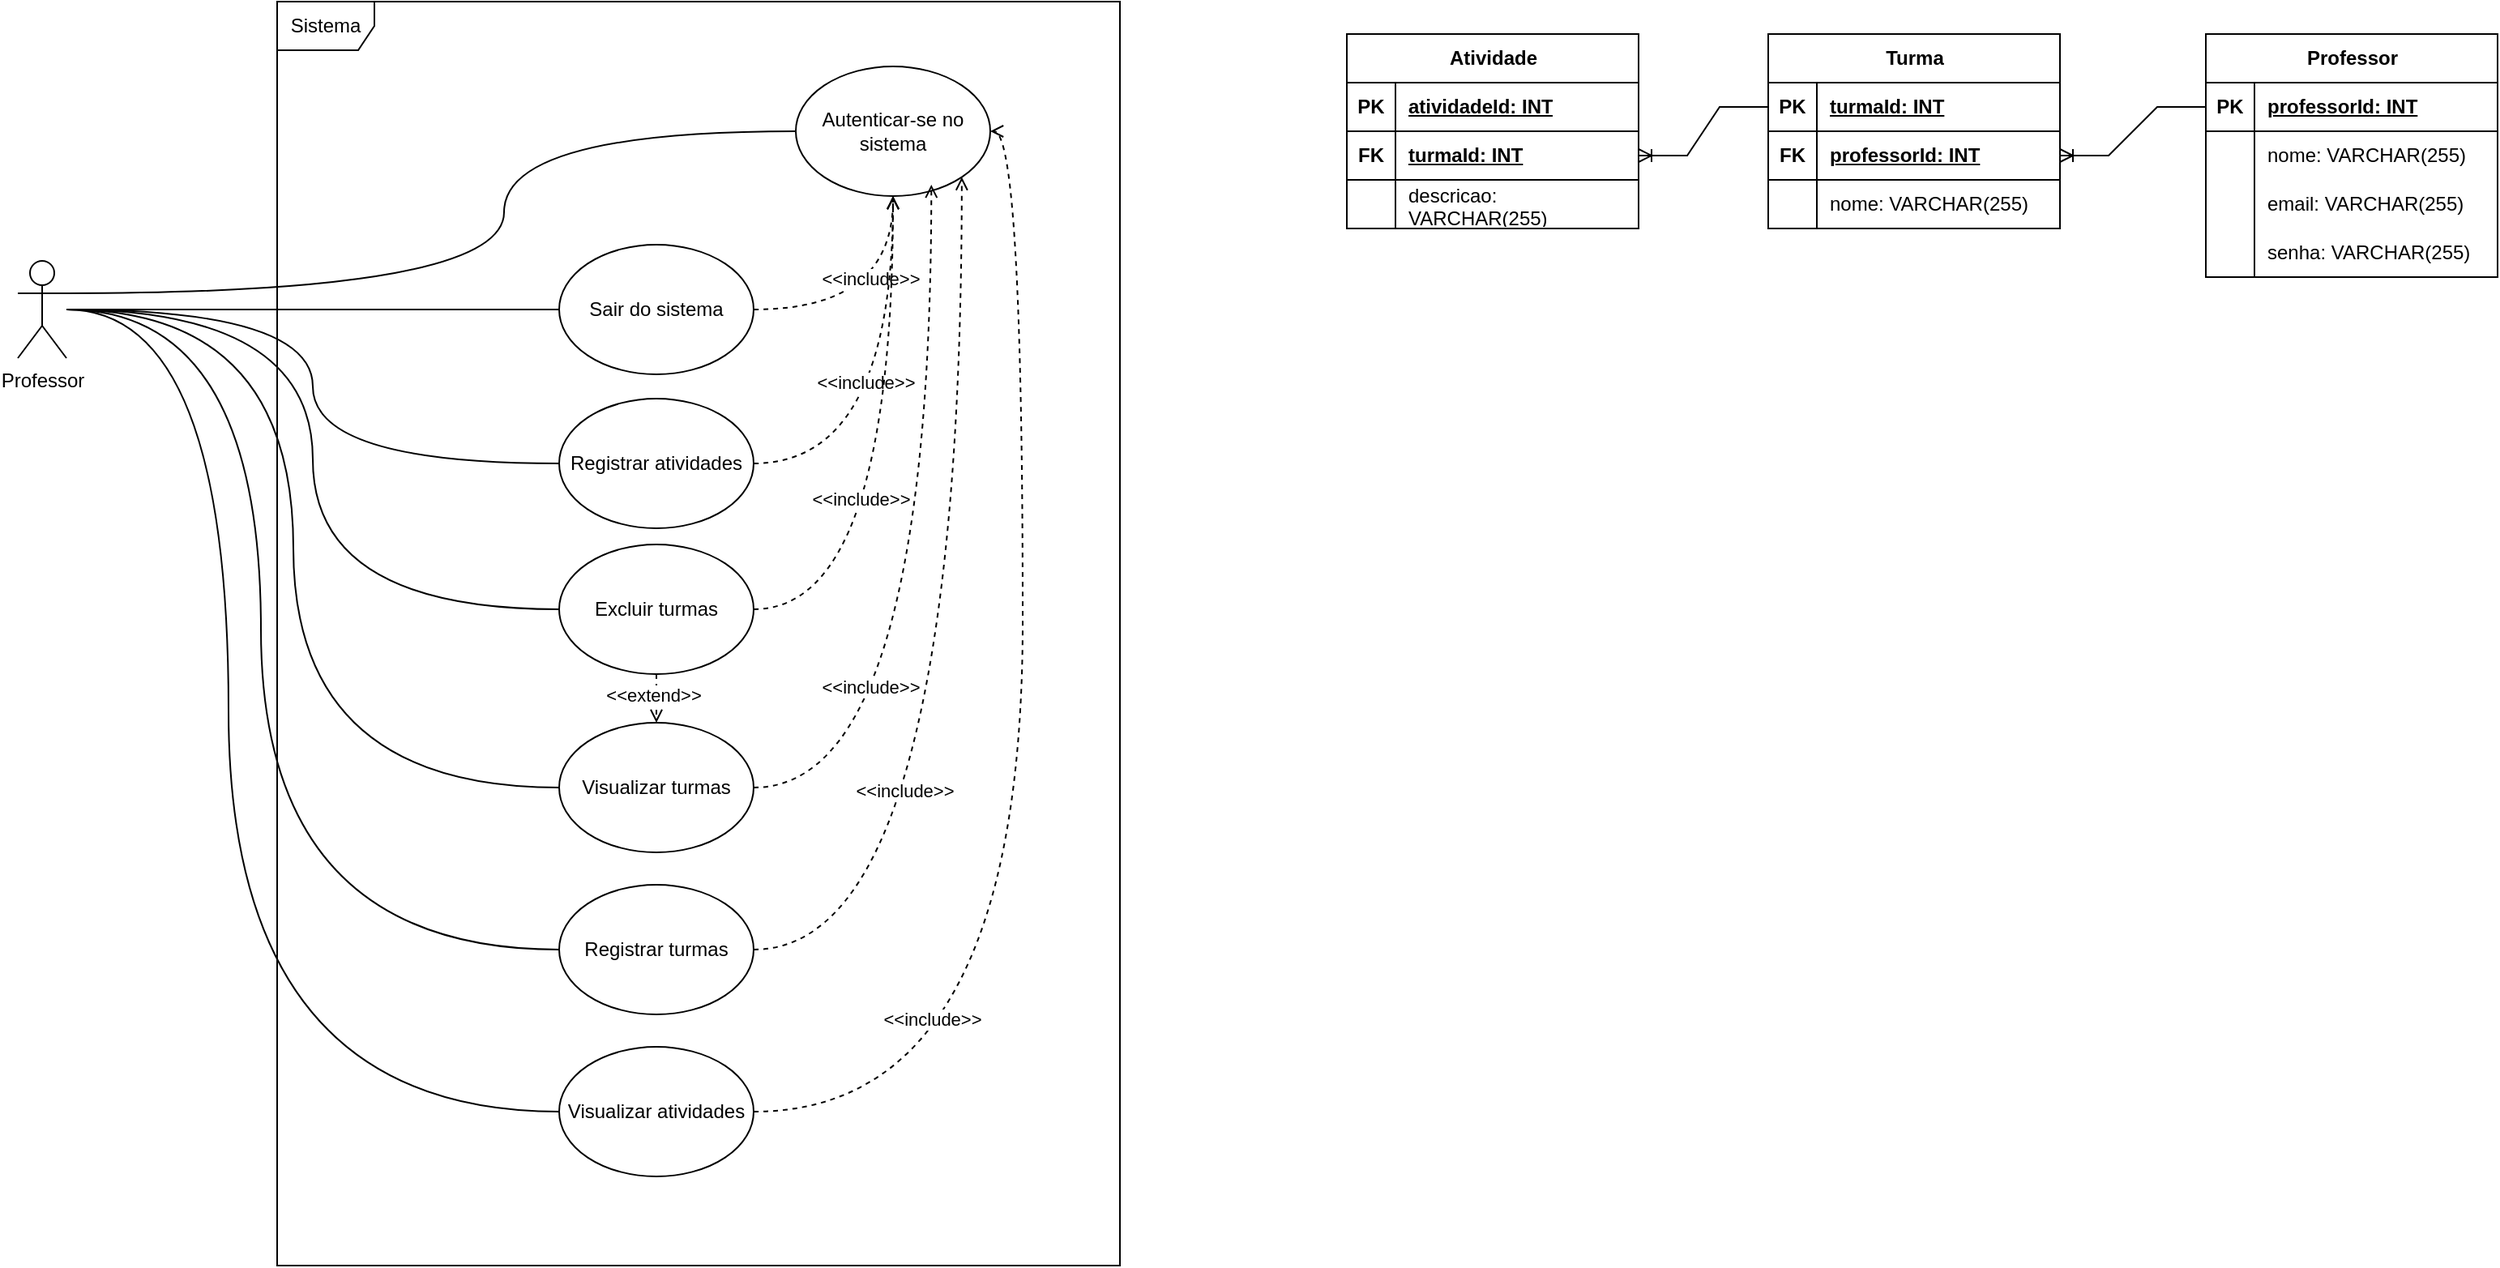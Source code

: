 <mxfile version="24.7.16">
  <diagram name="Página-1" id="bHL6P15lY0xkkfrSO_c0">
    <mxGraphModel dx="875" dy="435" grid="1" gridSize="10" guides="1" tooltips="1" connect="1" arrows="1" fold="1" page="1" pageScale="1" pageWidth="827" pageHeight="1169" math="0" shadow="0">
      <root>
        <mxCell id="0" />
        <mxCell id="1" parent="0" />
        <mxCell id="Rim4tUOTocIMCG-Qru-j-1" value="Sistema" style="shape=umlFrame;whiteSpace=wrap;html=1;pointerEvents=0;" vertex="1" parent="1">
          <mxGeometry x="240" y="170" width="520" height="780" as="geometry" />
        </mxCell>
        <mxCell id="Rim4tUOTocIMCG-Qru-j-11" style="edgeStyle=orthogonalEdgeStyle;rounded=0;orthogonalLoop=1;jettySize=auto;html=1;entryX=0;entryY=0.5;entryDx=0;entryDy=0;curved=1;exitX=1;exitY=0.333;exitDx=0;exitDy=0;exitPerimeter=0;endArrow=none;endFill=0;" edge="1" parent="1" source="Rim4tUOTocIMCG-Qru-j-2" target="Rim4tUOTocIMCG-Qru-j-3">
          <mxGeometry relative="1" as="geometry">
            <Array as="points">
              <mxPoint x="380" y="350" />
              <mxPoint x="380" y="250" />
            </Array>
          </mxGeometry>
        </mxCell>
        <mxCell id="Rim4tUOTocIMCG-Qru-j-13" style="edgeStyle=orthogonalEdgeStyle;rounded=0;orthogonalLoop=1;jettySize=auto;html=1;entryX=0;entryY=0.5;entryDx=0;entryDy=0;curved=1;endArrow=none;endFill=0;" edge="1" parent="1" source="Rim4tUOTocIMCG-Qru-j-2" target="Rim4tUOTocIMCG-Qru-j-5">
          <mxGeometry relative="1" as="geometry" />
        </mxCell>
        <mxCell id="Rim4tUOTocIMCG-Qru-j-14" style="edgeStyle=orthogonalEdgeStyle;rounded=0;orthogonalLoop=1;jettySize=auto;html=1;entryX=0;entryY=0.5;entryDx=0;entryDy=0;curved=1;endArrow=none;endFill=0;" edge="1" parent="1" source="Rim4tUOTocIMCG-Qru-j-2" target="Rim4tUOTocIMCG-Qru-j-6">
          <mxGeometry relative="1" as="geometry" />
        </mxCell>
        <mxCell id="Rim4tUOTocIMCG-Qru-j-15" style="edgeStyle=orthogonalEdgeStyle;rounded=0;orthogonalLoop=1;jettySize=auto;html=1;entryX=0;entryY=0.5;entryDx=0;entryDy=0;curved=1;endArrow=none;endFill=0;" edge="1" parent="1" source="Rim4tUOTocIMCG-Qru-j-2" target="Rim4tUOTocIMCG-Qru-j-7">
          <mxGeometry relative="1" as="geometry" />
        </mxCell>
        <mxCell id="Rim4tUOTocIMCG-Qru-j-16" style="edgeStyle=orthogonalEdgeStyle;rounded=0;orthogonalLoop=1;jettySize=auto;html=1;entryX=0;entryY=0.5;entryDx=0;entryDy=0;curved=1;endArrow=none;endFill=0;" edge="1" parent="1" source="Rim4tUOTocIMCG-Qru-j-2" target="Rim4tUOTocIMCG-Qru-j-8">
          <mxGeometry relative="1" as="geometry">
            <Array as="points">
              <mxPoint x="250" y="360" />
              <mxPoint x="250" y="655" />
            </Array>
          </mxGeometry>
        </mxCell>
        <mxCell id="Rim4tUOTocIMCG-Qru-j-17" style="edgeStyle=orthogonalEdgeStyle;rounded=0;orthogonalLoop=1;jettySize=auto;html=1;entryX=0;entryY=0.5;entryDx=0;entryDy=0;curved=1;endArrow=none;endFill=0;" edge="1" parent="1" source="Rim4tUOTocIMCG-Qru-j-2" target="Rim4tUOTocIMCG-Qru-j-9">
          <mxGeometry relative="1" as="geometry">
            <Array as="points">
              <mxPoint x="230" y="360" />
              <mxPoint x="230" y="755" />
            </Array>
          </mxGeometry>
        </mxCell>
        <mxCell id="Rim4tUOTocIMCG-Qru-j-18" style="edgeStyle=orthogonalEdgeStyle;rounded=0;orthogonalLoop=1;jettySize=auto;html=1;entryX=0;entryY=0.5;entryDx=0;entryDy=0;curved=1;endArrow=none;endFill=0;" edge="1" parent="1" source="Rim4tUOTocIMCG-Qru-j-2" target="Rim4tUOTocIMCG-Qru-j-10">
          <mxGeometry relative="1" as="geometry">
            <Array as="points">
              <mxPoint x="210" y="360" />
              <mxPoint x="210" y="855" />
            </Array>
          </mxGeometry>
        </mxCell>
        <mxCell id="Rim4tUOTocIMCG-Qru-j-2" value="Professor" style="shape=umlActor;verticalLabelPosition=bottom;verticalAlign=top;html=1;outlineConnect=0;" vertex="1" parent="1">
          <mxGeometry x="80" y="330" width="30" height="60" as="geometry" />
        </mxCell>
        <mxCell id="Rim4tUOTocIMCG-Qru-j-3" value="Autenticar-se no sistema" style="ellipse;whiteSpace=wrap;html=1;" vertex="1" parent="1">
          <mxGeometry x="560" y="210" width="120" height="80" as="geometry" />
        </mxCell>
        <mxCell id="Rim4tUOTocIMCG-Qru-j-19" style="edgeStyle=orthogonalEdgeStyle;rounded=0;orthogonalLoop=1;jettySize=auto;html=1;entryX=0.5;entryY=1;entryDx=0;entryDy=0;dashed=1;curved=1;endArrow=open;endFill=0;" edge="1" parent="1" source="Rim4tUOTocIMCG-Qru-j-5" target="Rim4tUOTocIMCG-Qru-j-3">
          <mxGeometry relative="1" as="geometry" />
        </mxCell>
        <mxCell id="Rim4tUOTocIMCG-Qru-j-20" value="&amp;lt;&amp;lt;include&amp;gt;&amp;gt;" style="edgeLabel;html=1;align=center;verticalAlign=middle;resizable=0;points=[];" vertex="1" connectable="0" parent="Rim4tUOTocIMCG-Qru-j-19">
          <mxGeometry x="0.343" y="14" relative="1" as="geometry">
            <mxPoint as="offset" />
          </mxGeometry>
        </mxCell>
        <mxCell id="Rim4tUOTocIMCG-Qru-j-5" value="Sair do sistema" style="ellipse;whiteSpace=wrap;html=1;" vertex="1" parent="1">
          <mxGeometry x="414" y="320" width="120" height="80" as="geometry" />
        </mxCell>
        <mxCell id="Rim4tUOTocIMCG-Qru-j-21" style="edgeStyle=orthogonalEdgeStyle;rounded=0;orthogonalLoop=1;jettySize=auto;html=1;entryX=0.5;entryY=1;entryDx=0;entryDy=0;dashed=1;curved=1;endArrow=open;endFill=0;" edge="1" parent="1" source="Rim4tUOTocIMCG-Qru-j-6" target="Rim4tUOTocIMCG-Qru-j-3">
          <mxGeometry relative="1" as="geometry" />
        </mxCell>
        <mxCell id="Rim4tUOTocIMCG-Qru-j-22" value="&amp;lt;&amp;lt;include&amp;gt;&amp;gt;" style="edgeLabel;html=1;align=center;verticalAlign=middle;resizable=0;points=[];" vertex="1" connectable="0" parent="Rim4tUOTocIMCG-Qru-j-21">
          <mxGeometry x="0.086" y="17" relative="1" as="geometry">
            <mxPoint as="offset" />
          </mxGeometry>
        </mxCell>
        <mxCell id="Rim4tUOTocIMCG-Qru-j-6" value="Registrar atividades" style="ellipse;whiteSpace=wrap;html=1;" vertex="1" parent="1">
          <mxGeometry x="414" y="415" width="120" height="80" as="geometry" />
        </mxCell>
        <mxCell id="Rim4tUOTocIMCG-Qru-j-23" style="edgeStyle=orthogonalEdgeStyle;rounded=0;orthogonalLoop=1;jettySize=auto;html=1;entryX=0.5;entryY=1;entryDx=0;entryDy=0;dashed=1;curved=1;endArrow=open;endFill=0;" edge="1" parent="1" source="Rim4tUOTocIMCG-Qru-j-7" target="Rim4tUOTocIMCG-Qru-j-3">
          <mxGeometry relative="1" as="geometry" />
        </mxCell>
        <mxCell id="Rim4tUOTocIMCG-Qru-j-24" value="&amp;lt;&amp;lt;include&amp;gt;&amp;gt;" style="edgeLabel;html=1;align=center;verticalAlign=middle;resizable=0;points=[];" vertex="1" connectable="0" parent="Rim4tUOTocIMCG-Qru-j-23">
          <mxGeometry x="-0.096" y="20" relative="1" as="geometry">
            <mxPoint as="offset" />
          </mxGeometry>
        </mxCell>
        <mxCell id="Rim4tUOTocIMCG-Qru-j-35" style="edgeStyle=orthogonalEdgeStyle;rounded=0;orthogonalLoop=1;jettySize=auto;html=1;entryX=0.5;entryY=0;entryDx=0;entryDy=0;dashed=1;endArrow=open;endFill=0;" edge="1" parent="1" source="Rim4tUOTocIMCG-Qru-j-7" target="Rim4tUOTocIMCG-Qru-j-8">
          <mxGeometry relative="1" as="geometry" />
        </mxCell>
        <mxCell id="Rim4tUOTocIMCG-Qru-j-36" value="&amp;lt;&amp;lt;extend&amp;gt;&amp;gt;" style="edgeLabel;html=1;align=center;verticalAlign=middle;resizable=0;points=[];" vertex="1" connectable="0" parent="Rim4tUOTocIMCG-Qru-j-35">
          <mxGeometry x="0.085" y="2" relative="1" as="geometry">
            <mxPoint as="offset" />
          </mxGeometry>
        </mxCell>
        <mxCell id="Rim4tUOTocIMCG-Qru-j-7" value="Excluir turmas" style="ellipse;whiteSpace=wrap;html=1;" vertex="1" parent="1">
          <mxGeometry x="414" y="505" width="120" height="80" as="geometry" />
        </mxCell>
        <mxCell id="Rim4tUOTocIMCG-Qru-j-8" value="Visualizar turmas" style="ellipse;whiteSpace=wrap;html=1;" vertex="1" parent="1">
          <mxGeometry x="414" y="615" width="120" height="80" as="geometry" />
        </mxCell>
        <mxCell id="Rim4tUOTocIMCG-Qru-j-30" style="edgeStyle=orthogonalEdgeStyle;rounded=0;orthogonalLoop=1;jettySize=auto;html=1;entryX=1;entryY=1;entryDx=0;entryDy=0;dashed=1;curved=1;endArrow=open;endFill=0;" edge="1" parent="1" source="Rim4tUOTocIMCG-Qru-j-9" target="Rim4tUOTocIMCG-Qru-j-3">
          <mxGeometry relative="1" as="geometry" />
        </mxCell>
        <mxCell id="Rim4tUOTocIMCG-Qru-j-31" value="&amp;lt;&amp;lt;include&amp;gt;&amp;gt;" style="edgeLabel;html=1;align=center;verticalAlign=middle;resizable=0;points=[];" vertex="1" connectable="0" parent="Rim4tUOTocIMCG-Qru-j-30">
          <mxGeometry x="-0.251" y="36" relative="1" as="geometry">
            <mxPoint as="offset" />
          </mxGeometry>
        </mxCell>
        <mxCell id="Rim4tUOTocIMCG-Qru-j-9" value="Registrar turmas" style="ellipse;whiteSpace=wrap;html=1;" vertex="1" parent="1">
          <mxGeometry x="414" y="715" width="120" height="80" as="geometry" />
        </mxCell>
        <mxCell id="Rim4tUOTocIMCG-Qru-j-29" style="edgeStyle=orthogonalEdgeStyle;rounded=0;orthogonalLoop=1;jettySize=auto;html=1;entryX=1;entryY=0.5;entryDx=0;entryDy=0;dashed=1;curved=1;endArrow=open;endFill=0;" edge="1" parent="1" source="Rim4tUOTocIMCG-Qru-j-10" target="Rim4tUOTocIMCG-Qru-j-3">
          <mxGeometry relative="1" as="geometry" />
        </mxCell>
        <mxCell id="Rim4tUOTocIMCG-Qru-j-34" value="&amp;lt;&amp;lt;include&amp;gt;&amp;gt;" style="edgeLabel;html=1;align=center;verticalAlign=middle;resizable=0;points=[];" vertex="1" connectable="0" parent="Rim4tUOTocIMCG-Qru-j-29">
          <mxGeometry x="-0.436" y="56" relative="1" as="geometry">
            <mxPoint as="offset" />
          </mxGeometry>
        </mxCell>
        <mxCell id="Rim4tUOTocIMCG-Qru-j-10" value="Visualizar atividades" style="ellipse;whiteSpace=wrap;html=1;" vertex="1" parent="1">
          <mxGeometry x="414" y="815" width="120" height="80" as="geometry" />
        </mxCell>
        <mxCell id="Rim4tUOTocIMCG-Qru-j-32" style="edgeStyle=orthogonalEdgeStyle;rounded=0;orthogonalLoop=1;jettySize=auto;html=1;entryX=0.697;entryY=0.912;entryDx=0;entryDy=0;entryPerimeter=0;dashed=1;curved=1;endArrow=open;endFill=0;" edge="1" parent="1" source="Rim4tUOTocIMCG-Qru-j-8" target="Rim4tUOTocIMCG-Qru-j-3">
          <mxGeometry relative="1" as="geometry" />
        </mxCell>
        <mxCell id="Rim4tUOTocIMCG-Qru-j-33" value="&amp;lt;&amp;lt;include&amp;gt;&amp;gt;" style="edgeLabel;html=1;align=center;verticalAlign=middle;resizable=0;points=[];" vertex="1" connectable="0" parent="Rim4tUOTocIMCG-Qru-j-32">
          <mxGeometry x="-0.288" y="38" relative="1" as="geometry">
            <mxPoint as="offset" />
          </mxGeometry>
        </mxCell>
        <mxCell id="Rim4tUOTocIMCG-Qru-j-37" value="Professor" style="shape=table;startSize=30;container=1;collapsible=1;childLayout=tableLayout;fixedRows=1;rowLines=0;fontStyle=1;align=center;resizeLast=1;html=1;" vertex="1" parent="1">
          <mxGeometry x="1430" y="190" width="180" height="150" as="geometry" />
        </mxCell>
        <mxCell id="Rim4tUOTocIMCG-Qru-j-38" value="" style="shape=tableRow;horizontal=0;startSize=0;swimlaneHead=0;swimlaneBody=0;fillColor=none;collapsible=0;dropTarget=0;points=[[0,0.5],[1,0.5]];portConstraint=eastwest;top=0;left=0;right=0;bottom=1;" vertex="1" parent="Rim4tUOTocIMCG-Qru-j-37">
          <mxGeometry y="30" width="180" height="30" as="geometry" />
        </mxCell>
        <mxCell id="Rim4tUOTocIMCG-Qru-j-39" value="PK" style="shape=partialRectangle;connectable=0;fillColor=none;top=0;left=0;bottom=0;right=0;fontStyle=1;overflow=hidden;whiteSpace=wrap;html=1;" vertex="1" parent="Rim4tUOTocIMCG-Qru-j-38">
          <mxGeometry width="30" height="30" as="geometry">
            <mxRectangle width="30" height="30" as="alternateBounds" />
          </mxGeometry>
        </mxCell>
        <mxCell id="Rim4tUOTocIMCG-Qru-j-40" value="professorId: INT" style="shape=partialRectangle;connectable=0;fillColor=none;top=0;left=0;bottom=0;right=0;align=left;spacingLeft=6;fontStyle=5;overflow=hidden;whiteSpace=wrap;html=1;" vertex="1" parent="Rim4tUOTocIMCG-Qru-j-38">
          <mxGeometry x="30" width="150" height="30" as="geometry">
            <mxRectangle width="150" height="30" as="alternateBounds" />
          </mxGeometry>
        </mxCell>
        <mxCell id="Rim4tUOTocIMCG-Qru-j-41" value="" style="shape=tableRow;horizontal=0;startSize=0;swimlaneHead=0;swimlaneBody=0;fillColor=none;collapsible=0;dropTarget=0;points=[[0,0.5],[1,0.5]];portConstraint=eastwest;top=0;left=0;right=0;bottom=0;" vertex="1" parent="Rim4tUOTocIMCG-Qru-j-37">
          <mxGeometry y="60" width="180" height="30" as="geometry" />
        </mxCell>
        <mxCell id="Rim4tUOTocIMCG-Qru-j-42" value="" style="shape=partialRectangle;connectable=0;fillColor=none;top=0;left=0;bottom=0;right=0;editable=1;overflow=hidden;whiteSpace=wrap;html=1;" vertex="1" parent="Rim4tUOTocIMCG-Qru-j-41">
          <mxGeometry width="30" height="30" as="geometry">
            <mxRectangle width="30" height="30" as="alternateBounds" />
          </mxGeometry>
        </mxCell>
        <mxCell id="Rim4tUOTocIMCG-Qru-j-43" value="nome: VARCHAR(255)" style="shape=partialRectangle;connectable=0;fillColor=none;top=0;left=0;bottom=0;right=0;align=left;spacingLeft=6;overflow=hidden;whiteSpace=wrap;html=1;" vertex="1" parent="Rim4tUOTocIMCG-Qru-j-41">
          <mxGeometry x="30" width="150" height="30" as="geometry">
            <mxRectangle width="150" height="30" as="alternateBounds" />
          </mxGeometry>
        </mxCell>
        <mxCell id="Rim4tUOTocIMCG-Qru-j-44" value="" style="shape=tableRow;horizontal=0;startSize=0;swimlaneHead=0;swimlaneBody=0;fillColor=none;collapsible=0;dropTarget=0;points=[[0,0.5],[1,0.5]];portConstraint=eastwest;top=0;left=0;right=0;bottom=0;" vertex="1" parent="Rim4tUOTocIMCG-Qru-j-37">
          <mxGeometry y="90" width="180" height="30" as="geometry" />
        </mxCell>
        <mxCell id="Rim4tUOTocIMCG-Qru-j-45" value="" style="shape=partialRectangle;connectable=0;fillColor=none;top=0;left=0;bottom=0;right=0;editable=1;overflow=hidden;whiteSpace=wrap;html=1;" vertex="1" parent="Rim4tUOTocIMCG-Qru-j-44">
          <mxGeometry width="30" height="30" as="geometry">
            <mxRectangle width="30" height="30" as="alternateBounds" />
          </mxGeometry>
        </mxCell>
        <mxCell id="Rim4tUOTocIMCG-Qru-j-46" value="email: VARCHAR(255)" style="shape=partialRectangle;connectable=0;fillColor=none;top=0;left=0;bottom=0;right=0;align=left;spacingLeft=6;overflow=hidden;whiteSpace=wrap;html=1;" vertex="1" parent="Rim4tUOTocIMCG-Qru-j-44">
          <mxGeometry x="30" width="150" height="30" as="geometry">
            <mxRectangle width="150" height="30" as="alternateBounds" />
          </mxGeometry>
        </mxCell>
        <mxCell id="Rim4tUOTocIMCG-Qru-j-47" value="" style="shape=tableRow;horizontal=0;startSize=0;swimlaneHead=0;swimlaneBody=0;fillColor=none;collapsible=0;dropTarget=0;points=[[0,0.5],[1,0.5]];portConstraint=eastwest;top=0;left=0;right=0;bottom=0;" vertex="1" parent="Rim4tUOTocIMCG-Qru-j-37">
          <mxGeometry y="120" width="180" height="30" as="geometry" />
        </mxCell>
        <mxCell id="Rim4tUOTocIMCG-Qru-j-48" value="" style="shape=partialRectangle;connectable=0;fillColor=none;top=0;left=0;bottom=0;right=0;editable=1;overflow=hidden;whiteSpace=wrap;html=1;" vertex="1" parent="Rim4tUOTocIMCG-Qru-j-47">
          <mxGeometry width="30" height="30" as="geometry">
            <mxRectangle width="30" height="30" as="alternateBounds" />
          </mxGeometry>
        </mxCell>
        <mxCell id="Rim4tUOTocIMCG-Qru-j-49" value="senha: VARCHAR(255)" style="shape=partialRectangle;connectable=0;fillColor=none;top=0;left=0;bottom=0;right=0;align=left;spacingLeft=6;overflow=hidden;whiteSpace=wrap;html=1;" vertex="1" parent="Rim4tUOTocIMCG-Qru-j-47">
          <mxGeometry x="30" width="150" height="30" as="geometry">
            <mxRectangle width="150" height="30" as="alternateBounds" />
          </mxGeometry>
        </mxCell>
        <mxCell id="Rim4tUOTocIMCG-Qru-j-50" value="Turma" style="shape=table;startSize=30;container=1;collapsible=1;childLayout=tableLayout;fixedRows=1;rowLines=0;fontStyle=1;align=center;resizeLast=1;html=1;" vertex="1" parent="1">
          <mxGeometry x="1160" y="190" width="180" height="120" as="geometry" />
        </mxCell>
        <mxCell id="Rim4tUOTocIMCG-Qru-j-51" value="" style="shape=tableRow;horizontal=0;startSize=0;swimlaneHead=0;swimlaneBody=0;fillColor=none;collapsible=0;dropTarget=0;points=[[0,0.5],[1,0.5]];portConstraint=eastwest;top=0;left=0;right=0;bottom=1;" vertex="1" parent="Rim4tUOTocIMCG-Qru-j-50">
          <mxGeometry y="30" width="180" height="30" as="geometry" />
        </mxCell>
        <mxCell id="Rim4tUOTocIMCG-Qru-j-52" value="PK" style="shape=partialRectangle;connectable=0;fillColor=none;top=0;left=0;bottom=0;right=0;fontStyle=1;overflow=hidden;whiteSpace=wrap;html=1;" vertex="1" parent="Rim4tUOTocIMCG-Qru-j-51">
          <mxGeometry width="30" height="30" as="geometry">
            <mxRectangle width="30" height="30" as="alternateBounds" />
          </mxGeometry>
        </mxCell>
        <mxCell id="Rim4tUOTocIMCG-Qru-j-53" value="turmaId: INT" style="shape=partialRectangle;connectable=0;fillColor=none;top=0;left=0;bottom=0;right=0;align=left;spacingLeft=6;fontStyle=5;overflow=hidden;whiteSpace=wrap;html=1;" vertex="1" parent="Rim4tUOTocIMCG-Qru-j-51">
          <mxGeometry x="30" width="150" height="30" as="geometry">
            <mxRectangle width="150" height="30" as="alternateBounds" />
          </mxGeometry>
        </mxCell>
        <mxCell id="Rim4tUOTocIMCG-Qru-j-63" style="shape=tableRow;horizontal=0;startSize=0;swimlaneHead=0;swimlaneBody=0;fillColor=none;collapsible=0;dropTarget=0;points=[[0,0.5],[1,0.5]];portConstraint=eastwest;top=0;left=0;right=0;bottom=1;" vertex="1" parent="Rim4tUOTocIMCG-Qru-j-50">
          <mxGeometry y="60" width="180" height="30" as="geometry" />
        </mxCell>
        <mxCell id="Rim4tUOTocIMCG-Qru-j-64" value="FK" style="shape=partialRectangle;connectable=0;fillColor=none;top=0;left=0;bottom=0;right=0;fontStyle=1;overflow=hidden;whiteSpace=wrap;html=1;" vertex="1" parent="Rim4tUOTocIMCG-Qru-j-63">
          <mxGeometry width="30" height="30" as="geometry">
            <mxRectangle width="30" height="30" as="alternateBounds" />
          </mxGeometry>
        </mxCell>
        <mxCell id="Rim4tUOTocIMCG-Qru-j-65" value="professorId: INT" style="shape=partialRectangle;connectable=0;fillColor=none;top=0;left=0;bottom=0;right=0;align=left;spacingLeft=6;fontStyle=5;overflow=hidden;whiteSpace=wrap;html=1;" vertex="1" parent="Rim4tUOTocIMCG-Qru-j-63">
          <mxGeometry x="30" width="150" height="30" as="geometry">
            <mxRectangle width="150" height="30" as="alternateBounds" />
          </mxGeometry>
        </mxCell>
        <mxCell id="Rim4tUOTocIMCG-Qru-j-54" value="" style="shape=tableRow;horizontal=0;startSize=0;swimlaneHead=0;swimlaneBody=0;fillColor=none;collapsible=0;dropTarget=0;points=[[0,0.5],[1,0.5]];portConstraint=eastwest;top=0;left=0;right=0;bottom=0;" vertex="1" parent="Rim4tUOTocIMCG-Qru-j-50">
          <mxGeometry y="90" width="180" height="30" as="geometry" />
        </mxCell>
        <mxCell id="Rim4tUOTocIMCG-Qru-j-55" value="" style="shape=partialRectangle;connectable=0;fillColor=none;top=0;left=0;bottom=0;right=0;editable=1;overflow=hidden;whiteSpace=wrap;html=1;" vertex="1" parent="Rim4tUOTocIMCG-Qru-j-54">
          <mxGeometry width="30" height="30" as="geometry">
            <mxRectangle width="30" height="30" as="alternateBounds" />
          </mxGeometry>
        </mxCell>
        <mxCell id="Rim4tUOTocIMCG-Qru-j-56" value="nome: VARCHAR(255)" style="shape=partialRectangle;connectable=0;fillColor=none;top=0;left=0;bottom=0;right=0;align=left;spacingLeft=6;overflow=hidden;whiteSpace=wrap;html=1;" vertex="1" parent="Rim4tUOTocIMCG-Qru-j-54">
          <mxGeometry x="30" width="150" height="30" as="geometry">
            <mxRectangle width="150" height="30" as="alternateBounds" />
          </mxGeometry>
        </mxCell>
        <mxCell id="Rim4tUOTocIMCG-Qru-j-66" value="" style="edgeStyle=entityRelationEdgeStyle;fontSize=12;html=1;endArrow=ERoneToMany;rounded=0;exitX=0;exitY=0.5;exitDx=0;exitDy=0;entryX=1;entryY=0.5;entryDx=0;entryDy=0;" edge="1" parent="1" source="Rim4tUOTocIMCG-Qru-j-38" target="Rim4tUOTocIMCG-Qru-j-63">
          <mxGeometry width="100" height="100" relative="1" as="geometry">
            <mxPoint x="1310" y="320" as="sourcePoint" />
            <mxPoint x="1410" y="220" as="targetPoint" />
          </mxGeometry>
        </mxCell>
        <mxCell id="Rim4tUOTocIMCG-Qru-j-67" value="Atividade" style="shape=table;startSize=30;container=1;collapsible=1;childLayout=tableLayout;fixedRows=1;rowLines=0;fontStyle=1;align=center;resizeLast=1;html=1;" vertex="1" parent="1">
          <mxGeometry x="900" y="190" width="180" height="120" as="geometry" />
        </mxCell>
        <mxCell id="Rim4tUOTocIMCG-Qru-j-68" value="" style="shape=tableRow;horizontal=0;startSize=0;swimlaneHead=0;swimlaneBody=0;fillColor=none;collapsible=0;dropTarget=0;points=[[0,0.5],[1,0.5]];portConstraint=eastwest;top=0;left=0;right=0;bottom=1;" vertex="1" parent="Rim4tUOTocIMCG-Qru-j-67">
          <mxGeometry y="30" width="180" height="30" as="geometry" />
        </mxCell>
        <mxCell id="Rim4tUOTocIMCG-Qru-j-69" value="PK" style="shape=partialRectangle;connectable=0;fillColor=none;top=0;left=0;bottom=0;right=0;fontStyle=1;overflow=hidden;whiteSpace=wrap;html=1;" vertex="1" parent="Rim4tUOTocIMCG-Qru-j-68">
          <mxGeometry width="30" height="30" as="geometry">
            <mxRectangle width="30" height="30" as="alternateBounds" />
          </mxGeometry>
        </mxCell>
        <mxCell id="Rim4tUOTocIMCG-Qru-j-70" value="atividadeId: INT" style="shape=partialRectangle;connectable=0;fillColor=none;top=0;left=0;bottom=0;right=0;align=left;spacingLeft=6;fontStyle=5;overflow=hidden;whiteSpace=wrap;html=1;" vertex="1" parent="Rim4tUOTocIMCG-Qru-j-68">
          <mxGeometry x="30" width="150" height="30" as="geometry">
            <mxRectangle width="150" height="30" as="alternateBounds" />
          </mxGeometry>
        </mxCell>
        <mxCell id="Rim4tUOTocIMCG-Qru-j-71" style="shape=tableRow;horizontal=0;startSize=0;swimlaneHead=0;swimlaneBody=0;fillColor=none;collapsible=0;dropTarget=0;points=[[0,0.5],[1,0.5]];portConstraint=eastwest;top=0;left=0;right=0;bottom=1;" vertex="1" parent="Rim4tUOTocIMCG-Qru-j-67">
          <mxGeometry y="60" width="180" height="30" as="geometry" />
        </mxCell>
        <mxCell id="Rim4tUOTocIMCG-Qru-j-72" value="FK" style="shape=partialRectangle;connectable=0;fillColor=none;top=0;left=0;bottom=0;right=0;fontStyle=1;overflow=hidden;whiteSpace=wrap;html=1;" vertex="1" parent="Rim4tUOTocIMCG-Qru-j-71">
          <mxGeometry width="30" height="30" as="geometry">
            <mxRectangle width="30" height="30" as="alternateBounds" />
          </mxGeometry>
        </mxCell>
        <mxCell id="Rim4tUOTocIMCG-Qru-j-73" value="turmaId: INT" style="shape=partialRectangle;connectable=0;fillColor=none;top=0;left=0;bottom=0;right=0;align=left;spacingLeft=6;fontStyle=5;overflow=hidden;whiteSpace=wrap;html=1;" vertex="1" parent="Rim4tUOTocIMCG-Qru-j-71">
          <mxGeometry x="30" width="150" height="30" as="geometry">
            <mxRectangle width="150" height="30" as="alternateBounds" />
          </mxGeometry>
        </mxCell>
        <mxCell id="Rim4tUOTocIMCG-Qru-j-74" value="" style="shape=tableRow;horizontal=0;startSize=0;swimlaneHead=0;swimlaneBody=0;fillColor=none;collapsible=0;dropTarget=0;points=[[0,0.5],[1,0.5]];portConstraint=eastwest;top=0;left=0;right=0;bottom=0;" vertex="1" parent="Rim4tUOTocIMCG-Qru-j-67">
          <mxGeometry y="90" width="180" height="30" as="geometry" />
        </mxCell>
        <mxCell id="Rim4tUOTocIMCG-Qru-j-75" value="" style="shape=partialRectangle;connectable=0;fillColor=none;top=0;left=0;bottom=0;right=0;editable=1;overflow=hidden;whiteSpace=wrap;html=1;" vertex="1" parent="Rim4tUOTocIMCG-Qru-j-74">
          <mxGeometry width="30" height="30" as="geometry">
            <mxRectangle width="30" height="30" as="alternateBounds" />
          </mxGeometry>
        </mxCell>
        <mxCell id="Rim4tUOTocIMCG-Qru-j-76" value="descricao: VARCHAR(255)" style="shape=partialRectangle;connectable=0;fillColor=none;top=0;left=0;bottom=0;right=0;align=left;spacingLeft=6;overflow=hidden;whiteSpace=wrap;html=1;" vertex="1" parent="Rim4tUOTocIMCG-Qru-j-74">
          <mxGeometry x="30" width="150" height="30" as="geometry">
            <mxRectangle width="150" height="30" as="alternateBounds" />
          </mxGeometry>
        </mxCell>
        <mxCell id="Rim4tUOTocIMCG-Qru-j-77" value="" style="edgeStyle=entityRelationEdgeStyle;fontSize=12;html=1;endArrow=ERoneToMany;rounded=0;entryX=1;entryY=0.5;entryDx=0;entryDy=0;exitX=0;exitY=0.5;exitDx=0;exitDy=0;" edge="1" parent="1" source="Rim4tUOTocIMCG-Qru-j-51" target="Rim4tUOTocIMCG-Qru-j-71">
          <mxGeometry width="100" height="100" relative="1" as="geometry">
            <mxPoint x="1090" y="270" as="sourcePoint" />
            <mxPoint x="1190" y="170" as="targetPoint" />
          </mxGeometry>
        </mxCell>
      </root>
    </mxGraphModel>
  </diagram>
</mxfile>
